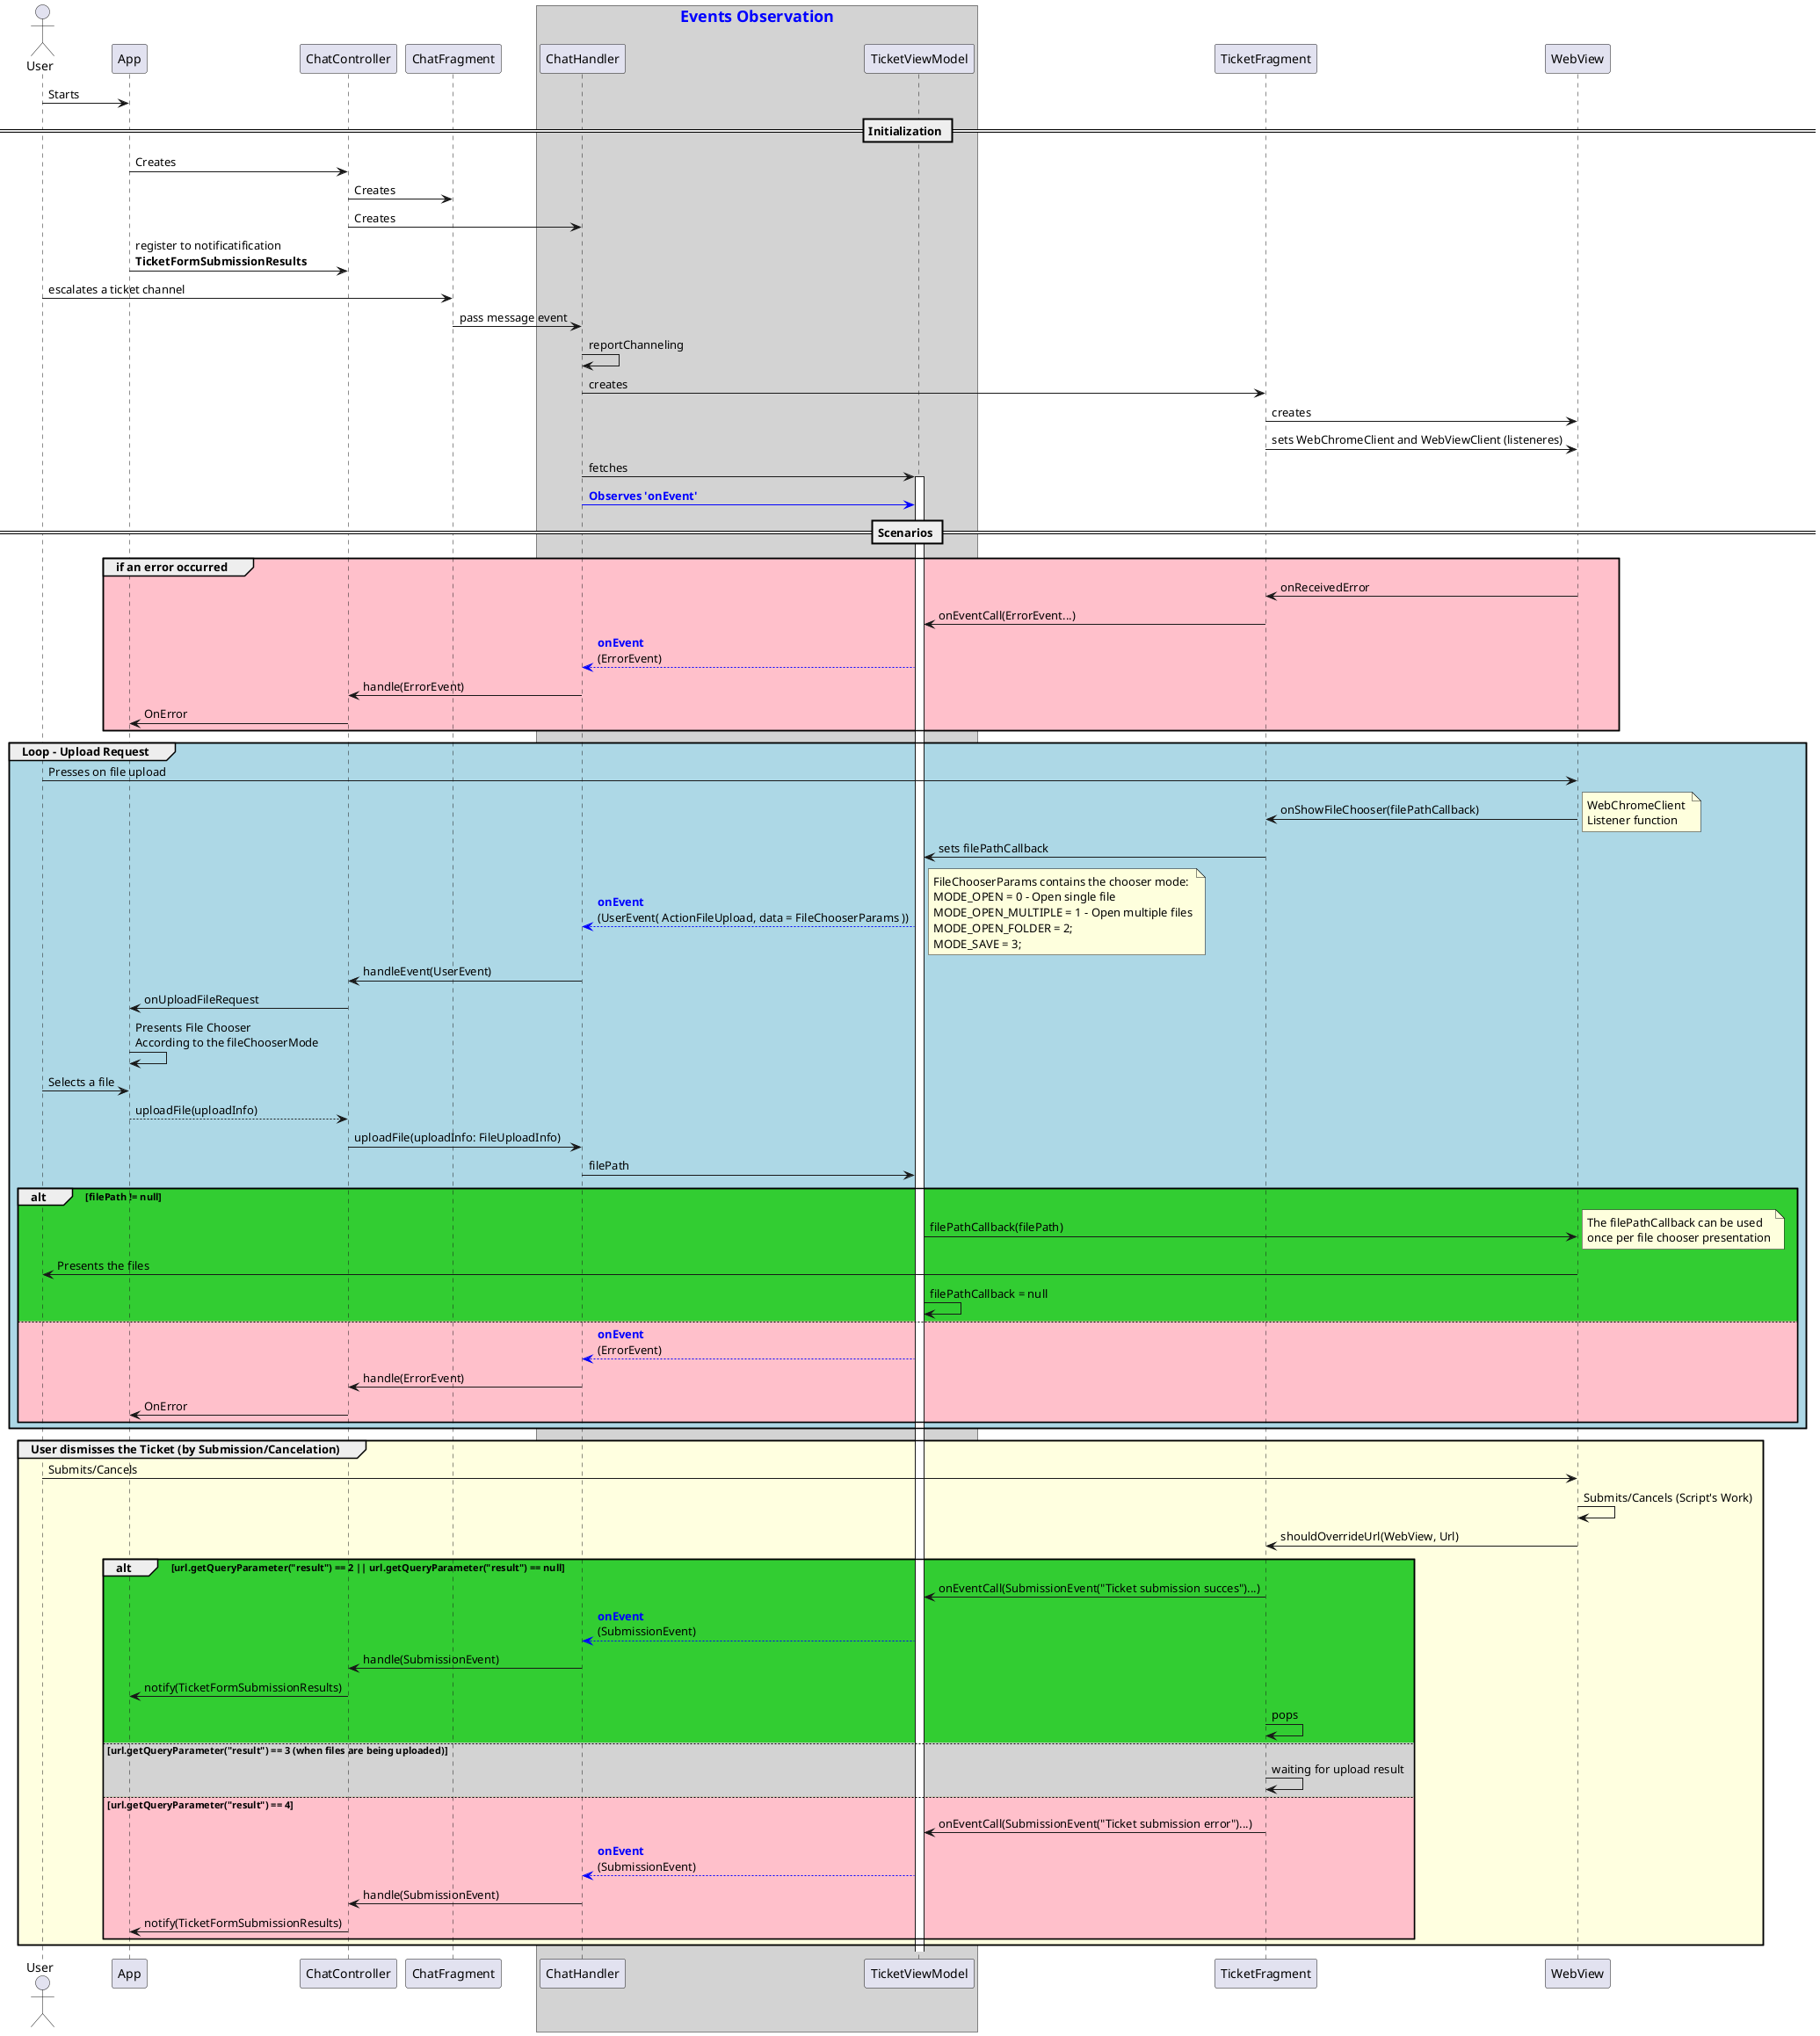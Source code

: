 @startuml  Seq EventsViewModel observation

actor User
participant App
participant ChatController
participant ChatFragment
box "<font color=blue size=18><b>Events Observation</b>" #LightGray
participant ChatHandler
participant TicketViewModel
end box
participant TicketFragment
participant WebView

User -> App: Starts

== Initialization ==

App -> ChatController: Creates
ChatController -> ChatFragment: Creates
ChatController -> ChatHandler: Creates
App -> ChatController: register to notificatification \n<b>TicketFormSubmissionResults</b>
User -> ChatFragment: escalates a ticket channel
ChatFragment -> ChatHandler: pass message event
ChatHandler -> ChatHandler: reportChanneling 
ChatHandler -> TicketFragment: creates
TicketFragment -> WebView: creates
TicketFragment -> WebView: sets WebChromeClient and WebViewClient (listeneres)
ChatHandler -> TicketViewModel: fetches
activate TicketViewModel
ChatHandler -[#Blue]> TicketViewModel: <font color=blue><b>Observes 'onEvent'

== Scenarios ==

group #Pink if an error occurred
WebView -> TicketFragment: onReceivedError
TicketFragment -> TicketViewModel: onEventCall(ErrorEvent...)
TicketViewModel -[#Blue]-> ChatHandler: <font color=blue><b>onEvent \n(ErrorEvent)
ChatHandler -> ChatController: handle(ErrorEvent)
ChatController -> App: OnError
end

group #LightBlue Loop - Upload Request
User -> WebView: Presses on file upload

WebView -> TicketFragment: onShowFileChooser(filePathCallback)

note right
WebChromeClient 
Listener function
end note

TicketFragment -> TicketViewModel: sets filePathCallback
TicketViewModel -[#Blue]-> ChatHandler: <font color=blue><b>onEvent \n(UserEvent( ActionFileUpload, data = FileChooserParams ))

note right
FileChooserParams contains the chooser mode: 
MODE_OPEN = 0 - Open single file
MODE_OPEN_MULTIPLE = 1 - Open multiple files
MODE_OPEN_FOLDER = 2;
MODE_SAVE = 3;
end note

ChatHandler -> ChatController: handleEvent(UserEvent)
ChatController -> App: onUploadFileRequest
App -> App: Presents File Chooser \nAccording to the fileChooserMode
User -> App: Selects a file
App --> ChatController: uploadFile(uploadInfo)
ChatController -> ChatHandler: uploadFile(uploadInfo: FileUploadInfo)
ChatHandler -> TicketViewModel: filePath
alt #LimeGreen  filePath != null
TicketViewModel -> WebView: filePathCallback(filePath)

note right
The filePathCallback can be used
once per file chooser presentation
end note

WebView -> User: Presents the files
TicketViewModel -> TicketViewModel: filePathCallback = null
else #Pink
TicketViewModel -[#Blue]-> ChatHandler: <font color=blue><b>onEvent \n(ErrorEvent)
ChatHandler -> ChatController: handle(ErrorEvent)
ChatController -> App: OnError
end
end

group #LightYellow User dismisses the Ticket (by Submission/Cancelation)

User -> WebView: Submits/Cancels
WebView -> WebView: Submits/Cancels (Script's Work)
WebView -> TicketFragment: shouldOverrideUrl(WebView, Url) 

alt #LimeGreen url.getQueryParameter("result") == 2 || url.getQueryParameter("result") == null
TicketFragment -> TicketViewModel: onEventCall(SubmissionEvent("Ticket submission succes")...)
TicketViewModel -[#Blue]-> ChatHandler: <font color=blue><b>onEvent \n(SubmissionEvent)
ChatHandler -> ChatController: handle(SubmissionEvent)
ChatController -> App: notify(TicketFormSubmissionResults)
TicketFragment -> TicketFragment: pops

else #LightGray url.getQueryParameter("result") == 3 (when files are being uploaded)
    TicketFragment -> TicketFragment: waiting for upload result

else #Pink url.getQueryParameter("result") == 4 

    TicketFragment -> TicketViewModel: onEventCall(SubmissionEvent("Ticket submission error")...)

    TicketViewModel -[#Blue]-> ChatHandler: <font color=blue><b>onEvent \n(SubmissionEvent)

    ChatHandler -> ChatController: handle(SubmissionEvent)

    ChatController -> App: notify(TicketFormSubmissionResults)

end

end


@enduml